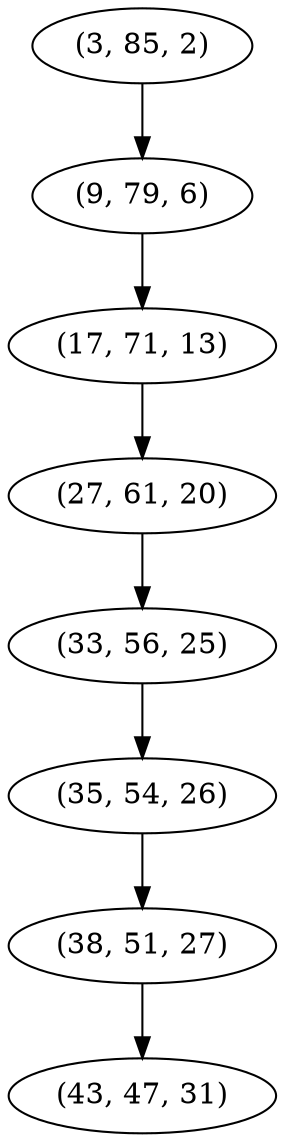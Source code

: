 digraph tree {
    "(3, 85, 2)";
    "(9, 79, 6)";
    "(17, 71, 13)";
    "(27, 61, 20)";
    "(33, 56, 25)";
    "(35, 54, 26)";
    "(38, 51, 27)";
    "(43, 47, 31)";
    "(3, 85, 2)" -> "(9, 79, 6)";
    "(9, 79, 6)" -> "(17, 71, 13)";
    "(17, 71, 13)" -> "(27, 61, 20)";
    "(27, 61, 20)" -> "(33, 56, 25)";
    "(33, 56, 25)" -> "(35, 54, 26)";
    "(35, 54, 26)" -> "(38, 51, 27)";
    "(38, 51, 27)" -> "(43, 47, 31)";
}
